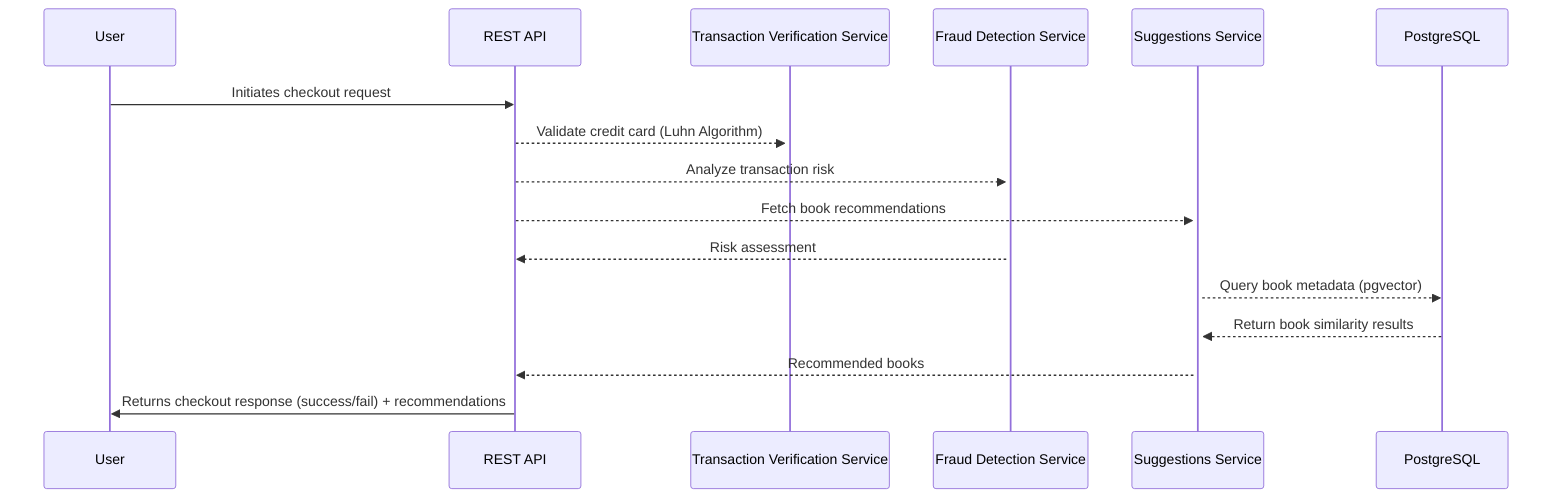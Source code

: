 sequenceDiagram
    participant User
    participant REST API
    participant Transaction Verification Service
    participant Fraud Detection Service
    participant Suggestions Service
    participant PostgreSQL

    User->>REST API: Initiates checkout request
    REST API-->>+Transaction Verification Service: Validate credit card (Luhn Algorithm)
    REST API-->>+Fraud Detection Service: Analyze transaction risk
    REST API-->>+Suggestions Service: Fetch book recommendations
    
    Fraud Detection Service-->>REST API: Risk assessment
    Suggestions Service-->>PostgreSQL: Query book metadata (pgvector)
    PostgreSQL-->>Suggestions Service: Return book similarity results
    Suggestions Service-->>REST API: Recommended books

    REST API->>User: Returns checkout response (success/fail) + recommendations